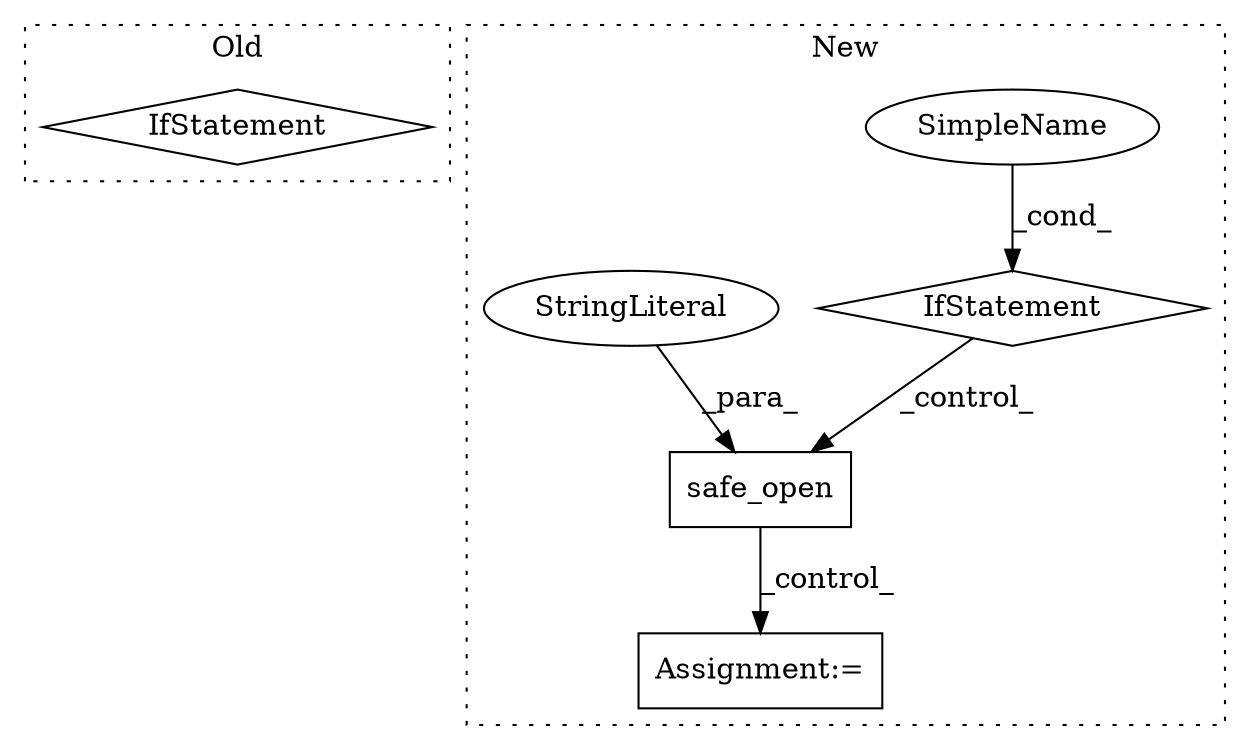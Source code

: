 digraph G {
subgraph cluster0 {
1 [label="IfStatement" a="25" s="8872,8894" l="4,2" shape="diamond"];
label = "Old";
style="dotted";
}
subgraph cluster1 {
2 [label="safe_open" a="32" s="10136,10165" l="10,1" shape="box"];
3 [label="IfStatement" a="25" s="9346,9353" l="4,2" shape="diamond"];
4 [label="SimpleName" a="42" s="9350" l="3" shape="ellipse"];
5 [label="StringLiteral" a="45" s="10162" l="3" shape="ellipse"];
6 [label="Assignment:=" a="7" s="10237" l="1" shape="box"];
label = "New";
style="dotted";
}
2 -> 6 [label="_control_"];
3 -> 2 [label="_control_"];
4 -> 3 [label="_cond_"];
5 -> 2 [label="_para_"];
}